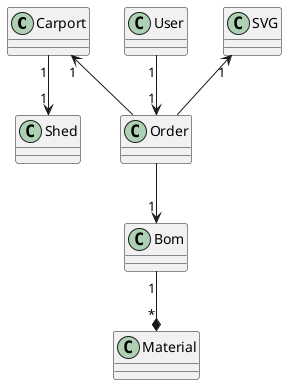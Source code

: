 @startuml

"Carport" "1"--> "1""Shed"
"Carport" "1"<-- "Order"
"User" "1"-->"1" "Order"
"SVG" "1"<-- "Order"
Order -->"1" Bom
Bom "1"--* "*"Material

@enduml